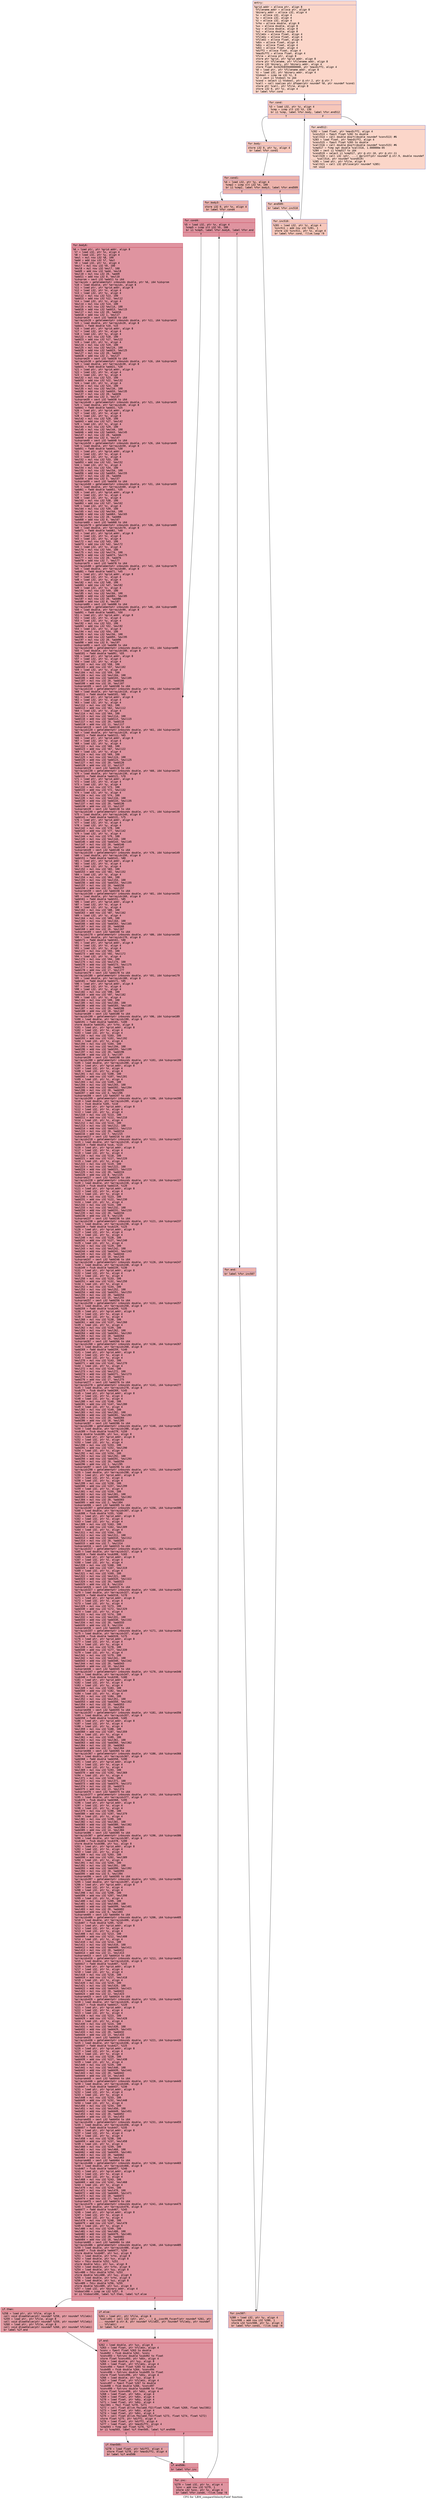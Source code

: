 digraph "CFG for 'LBM_compareVelocityField' function" {
	label="CFG for 'LBM_compareVelocityField' function";

	Node0x5598b3deb580 [shape=record,color="#3d50c3ff", style=filled, fillcolor="#f6a38570" fontname="Courier",label="{entry:\l|  %grid.addr = alloca ptr, align 8\l  %filename.addr = alloca ptr, align 8\l  %binary.addr = alloca i32, align 4\l  %x = alloca i32, align 4\l  %y = alloca i32, align 4\l  %z = alloca i32, align 4\l  %rho = alloca double, align 8\l  %ux = alloca double, align 8\l  %uy = alloca double, align 8\l  %uz = alloca double, align 8\l  %fileUx = alloca float, align 4\l  %fileUy = alloca float, align 4\l  %fileUz = alloca float, align 4\l  %dUx = alloca float, align 4\l  %dUy = alloca float, align 4\l  %dUz = alloca float, align 4\l  %diff2 = alloca float, align 4\l  %maxDiff2 = alloca float, align 4\l  %file = alloca ptr, align 8\l  store ptr %grid, ptr %grid.addr, align 8\l  store ptr %filename, ptr %filename.addr, align 8\l  store i32 %binary, ptr %binary.addr, align 4\l  store float 0xC6293E5940000000, ptr %maxDiff2, align 4\l  %0 = load ptr, ptr %filename.addr, align 8\l  %1 = load i32, ptr %binary.addr, align 4\l  %tobool = icmp ne i32 %1, 0\l  %2 = zext i1 %tobool to i64\l  %cond = select i1 %tobool, ptr @.str.2, ptr @.str.7\l  %call = call noalias ptr @fopen(ptr noundef %0, ptr noundef %cond)\l  store ptr %call, ptr %file, align 8\l  store i32 0, ptr %z, align 4\l  br label %for.cond\l}"];
	Node0x5598b3deb580 -> Node0x5598b3debc90[tooltip="entry -> for.cond\nProbability 100.00%" ];
	Node0x5598b3debc90 [shape=record,color="#3d50c3ff", style=filled, fillcolor="#ec7f6370" fontname="Courier",label="{for.cond:\l|  %3 = load i32, ptr %z, align 4\l  %cmp = icmp slt i32 %3, 130\l  br i1 %cmp, label %for.body, label %for.end512\l|{<s0>T|<s1>F}}"];
	Node0x5598b3debc90:s0 -> Node0x5598b3decef0[tooltip="for.cond -> for.body\nProbability 96.88%" ];
	Node0x5598b3debc90:s1 -> Node0x5598b3decf70[tooltip="for.cond -> for.end512\nProbability 3.12%" ];
	Node0x5598b3decef0 [shape=record,color="#3d50c3ff", style=filled, fillcolor="#ec7f6370" fontname="Courier",label="{for.body:\l|  store i32 0, ptr %y, align 4\l  br label %for.cond1\l}"];
	Node0x5598b3decef0 -> Node0x5598b3ded140[tooltip="for.body -> for.cond1\nProbability 100.00%" ];
	Node0x5598b3ded140 [shape=record,color="#3d50c3ff", style=filled, fillcolor="#d6524470" fontname="Courier",label="{for.cond1:\l|  %4 = load i32, ptr %y, align 4\l  %cmp2 = icmp slt i32 %4, 100\l  br i1 %cmp2, label %for.body3, label %for.end509\l|{<s0>T|<s1>F}}"];
	Node0x5598b3ded140:s0 -> Node0x5598b3ded360[tooltip="for.cond1 -> for.body3\nProbability 96.88%" ];
	Node0x5598b3ded140:s1 -> Node0x5598b3ded3e0[tooltip="for.cond1 -> for.end509\nProbability 3.12%" ];
	Node0x5598b3ded360 [shape=record,color="#3d50c3ff", style=filled, fillcolor="#d6524470" fontname="Courier",label="{for.body3:\l|  store i32 0, ptr %x, align 4\l  br label %for.cond4\l}"];
	Node0x5598b3ded360 -> Node0x5598b3ded5b0[tooltip="for.body3 -> for.cond4\nProbability 100.00%" ];
	Node0x5598b3ded5b0 [shape=record,color="#b70d28ff", style=filled, fillcolor="#b70d2870" fontname="Courier",label="{for.cond4:\l|  %5 = load i32, ptr %x, align 4\l  %cmp5 = icmp slt i32 %5, 100\l  br i1 %cmp5, label %for.body6, label %for.end\l|{<s0>T|<s1>F}}"];
	Node0x5598b3ded5b0:s0 -> Node0x5598b3ded7d0[tooltip="for.cond4 -> for.body6\nProbability 96.88%" ];
	Node0x5598b3ded5b0:s1 -> Node0x5598b3ded850[tooltip="for.cond4 -> for.end\nProbability 3.12%" ];
	Node0x5598b3ded7d0 [shape=record,color="#b70d28ff", style=filled, fillcolor="#b70d2870" fontname="Courier",label="{for.body6:\l|  %6 = load ptr, ptr %grid.addr, align 8\l  %7 = load i32, ptr %x, align 4\l  %8 = load i32, ptr %y, align 4\l  %mul = mul nsw i32 %8, 100\l  %add = add nsw i32 %7, %mul\l  %9 = load i32, ptr %z, align 4\l  %mul7 = mul nsw i32 %9, 100\l  %mul8 = mul nsw i32 %mul7, 100\l  %add9 = add nsw i32 %add, %mul8\l  %mul10 = mul nsw i32 20, %add9\l  %add11 = add nsw i32 0, %mul10\l  %idxprom = sext i32 %add11 to i64\l  %arrayidx = getelementptr inbounds double, ptr %6, i64 %idxprom\l  %10 = load double, ptr %arrayidx, align 8\l  %11 = load ptr, ptr %grid.addr, align 8\l  %12 = load i32, ptr %x, align 4\l  %13 = load i32, ptr %y, align 4\l  %mul12 = mul nsw i32 %13, 100\l  %add13 = add nsw i32 %12, %mul12\l  %14 = load i32, ptr %z, align 4\l  %mul14 = mul nsw i32 %14, 100\l  %mul15 = mul nsw i32 %mul14, 100\l  %add16 = add nsw i32 %add13, %mul15\l  %mul17 = mul nsw i32 20, %add16\l  %add18 = add nsw i32 1, %mul17\l  %idxprom19 = sext i32 %add18 to i64\l  %arrayidx20 = getelementptr inbounds double, ptr %11, i64 %idxprom19\l  %15 = load double, ptr %arrayidx20, align 8\l  %add21 = fadd double %10, %15\l  %16 = load ptr, ptr %grid.addr, align 8\l  %17 = load i32, ptr %x, align 4\l  %18 = load i32, ptr %y, align 4\l  %mul22 = mul nsw i32 %18, 100\l  %add23 = add nsw i32 %17, %mul22\l  %19 = load i32, ptr %z, align 4\l  %mul24 = mul nsw i32 %19, 100\l  %mul25 = mul nsw i32 %mul24, 100\l  %add26 = add nsw i32 %add23, %mul25\l  %mul27 = mul nsw i32 20, %add26\l  %add28 = add nsw i32 2, %mul27\l  %idxprom29 = sext i32 %add28 to i64\l  %arrayidx30 = getelementptr inbounds double, ptr %16, i64 %idxprom29\l  %20 = load double, ptr %arrayidx30, align 8\l  %add31 = fadd double %add21, %20\l  %21 = load ptr, ptr %grid.addr, align 8\l  %22 = load i32, ptr %x, align 4\l  %23 = load i32, ptr %y, align 4\l  %mul32 = mul nsw i32 %23, 100\l  %add33 = add nsw i32 %22, %mul32\l  %24 = load i32, ptr %z, align 4\l  %mul34 = mul nsw i32 %24, 100\l  %mul35 = mul nsw i32 %mul34, 100\l  %add36 = add nsw i32 %add33, %mul35\l  %mul37 = mul nsw i32 20, %add36\l  %add38 = add nsw i32 3, %mul37\l  %idxprom39 = sext i32 %add38 to i64\l  %arrayidx40 = getelementptr inbounds double, ptr %21, i64 %idxprom39\l  %25 = load double, ptr %arrayidx40, align 8\l  %add41 = fadd double %add31, %25\l  %26 = load ptr, ptr %grid.addr, align 8\l  %27 = load i32, ptr %x, align 4\l  %28 = load i32, ptr %y, align 4\l  %mul42 = mul nsw i32 %28, 100\l  %add43 = add nsw i32 %27, %mul42\l  %29 = load i32, ptr %z, align 4\l  %mul44 = mul nsw i32 %29, 100\l  %mul45 = mul nsw i32 %mul44, 100\l  %add46 = add nsw i32 %add43, %mul45\l  %mul47 = mul nsw i32 20, %add46\l  %add48 = add nsw i32 4, %mul47\l  %idxprom49 = sext i32 %add48 to i64\l  %arrayidx50 = getelementptr inbounds double, ptr %26, i64 %idxprom49\l  %30 = load double, ptr %arrayidx50, align 8\l  %add51 = fadd double %add41, %30\l  %31 = load ptr, ptr %grid.addr, align 8\l  %32 = load i32, ptr %x, align 4\l  %33 = load i32, ptr %y, align 4\l  %mul52 = mul nsw i32 %33, 100\l  %add53 = add nsw i32 %32, %mul52\l  %34 = load i32, ptr %z, align 4\l  %mul54 = mul nsw i32 %34, 100\l  %mul55 = mul nsw i32 %mul54, 100\l  %add56 = add nsw i32 %add53, %mul55\l  %mul57 = mul nsw i32 20, %add56\l  %add58 = add nsw i32 5, %mul57\l  %idxprom59 = sext i32 %add58 to i64\l  %arrayidx60 = getelementptr inbounds double, ptr %31, i64 %idxprom59\l  %35 = load double, ptr %arrayidx60, align 8\l  %add61 = fadd double %add51, %35\l  %36 = load ptr, ptr %grid.addr, align 8\l  %37 = load i32, ptr %x, align 4\l  %38 = load i32, ptr %y, align 4\l  %mul62 = mul nsw i32 %38, 100\l  %add63 = add nsw i32 %37, %mul62\l  %39 = load i32, ptr %z, align 4\l  %mul64 = mul nsw i32 %39, 100\l  %mul65 = mul nsw i32 %mul64, 100\l  %add66 = add nsw i32 %add63, %mul65\l  %mul67 = mul nsw i32 20, %add66\l  %add68 = add nsw i32 6, %mul67\l  %idxprom69 = sext i32 %add68 to i64\l  %arrayidx70 = getelementptr inbounds double, ptr %36, i64 %idxprom69\l  %40 = load double, ptr %arrayidx70, align 8\l  %add71 = fadd double %add61, %40\l  %41 = load ptr, ptr %grid.addr, align 8\l  %42 = load i32, ptr %x, align 4\l  %43 = load i32, ptr %y, align 4\l  %mul72 = mul nsw i32 %43, 100\l  %add73 = add nsw i32 %42, %mul72\l  %44 = load i32, ptr %z, align 4\l  %mul74 = mul nsw i32 %44, 100\l  %mul75 = mul nsw i32 %mul74, 100\l  %add76 = add nsw i32 %add73, %mul75\l  %mul77 = mul nsw i32 20, %add76\l  %add78 = add nsw i32 7, %mul77\l  %idxprom79 = sext i32 %add78 to i64\l  %arrayidx80 = getelementptr inbounds double, ptr %41, i64 %idxprom79\l  %45 = load double, ptr %arrayidx80, align 8\l  %add81 = fadd double %add71, %45\l  %46 = load ptr, ptr %grid.addr, align 8\l  %47 = load i32, ptr %x, align 4\l  %48 = load i32, ptr %y, align 4\l  %mul82 = mul nsw i32 %48, 100\l  %add83 = add nsw i32 %47, %mul82\l  %49 = load i32, ptr %z, align 4\l  %mul84 = mul nsw i32 %49, 100\l  %mul85 = mul nsw i32 %mul84, 100\l  %add86 = add nsw i32 %add83, %mul85\l  %mul87 = mul nsw i32 20, %add86\l  %add88 = add nsw i32 8, %mul87\l  %idxprom89 = sext i32 %add88 to i64\l  %arrayidx90 = getelementptr inbounds double, ptr %46, i64 %idxprom89\l  %50 = load double, ptr %arrayidx90, align 8\l  %add91 = fadd double %add81, %50\l  %51 = load ptr, ptr %grid.addr, align 8\l  %52 = load i32, ptr %x, align 4\l  %53 = load i32, ptr %y, align 4\l  %mul92 = mul nsw i32 %53, 100\l  %add93 = add nsw i32 %52, %mul92\l  %54 = load i32, ptr %z, align 4\l  %mul94 = mul nsw i32 %54, 100\l  %mul95 = mul nsw i32 %mul94, 100\l  %add96 = add nsw i32 %add93, %mul95\l  %mul97 = mul nsw i32 20, %add96\l  %add98 = add nsw i32 9, %mul97\l  %idxprom99 = sext i32 %add98 to i64\l  %arrayidx100 = getelementptr inbounds double, ptr %51, i64 %idxprom99\l  %55 = load double, ptr %arrayidx100, align 8\l  %add101 = fadd double %add91, %55\l  %56 = load ptr, ptr %grid.addr, align 8\l  %57 = load i32, ptr %x, align 4\l  %58 = load i32, ptr %y, align 4\l  %mul102 = mul nsw i32 %58, 100\l  %add103 = add nsw i32 %57, %mul102\l  %59 = load i32, ptr %z, align 4\l  %mul104 = mul nsw i32 %59, 100\l  %mul105 = mul nsw i32 %mul104, 100\l  %add106 = add nsw i32 %add103, %mul105\l  %mul107 = mul nsw i32 20, %add106\l  %add108 = add nsw i32 10, %mul107\l  %idxprom109 = sext i32 %add108 to i64\l  %arrayidx110 = getelementptr inbounds double, ptr %56, i64 %idxprom109\l  %60 = load double, ptr %arrayidx110, align 8\l  %add111 = fadd double %add101, %60\l  %61 = load ptr, ptr %grid.addr, align 8\l  %62 = load i32, ptr %x, align 4\l  %63 = load i32, ptr %y, align 4\l  %mul112 = mul nsw i32 %63, 100\l  %add113 = add nsw i32 %62, %mul112\l  %64 = load i32, ptr %z, align 4\l  %mul114 = mul nsw i32 %64, 100\l  %mul115 = mul nsw i32 %mul114, 100\l  %add116 = add nsw i32 %add113, %mul115\l  %mul117 = mul nsw i32 20, %add116\l  %add118 = add nsw i32 11, %mul117\l  %idxprom119 = sext i32 %add118 to i64\l  %arrayidx120 = getelementptr inbounds double, ptr %61, i64 %idxprom119\l  %65 = load double, ptr %arrayidx120, align 8\l  %add121 = fadd double %add111, %65\l  %66 = load ptr, ptr %grid.addr, align 8\l  %67 = load i32, ptr %x, align 4\l  %68 = load i32, ptr %y, align 4\l  %mul122 = mul nsw i32 %68, 100\l  %add123 = add nsw i32 %67, %mul122\l  %69 = load i32, ptr %z, align 4\l  %mul124 = mul nsw i32 %69, 100\l  %mul125 = mul nsw i32 %mul124, 100\l  %add126 = add nsw i32 %add123, %mul125\l  %mul127 = mul nsw i32 20, %add126\l  %add128 = add nsw i32 12, %mul127\l  %idxprom129 = sext i32 %add128 to i64\l  %arrayidx130 = getelementptr inbounds double, ptr %66, i64 %idxprom129\l  %70 = load double, ptr %arrayidx130, align 8\l  %add131 = fadd double %add121, %70\l  %71 = load ptr, ptr %grid.addr, align 8\l  %72 = load i32, ptr %x, align 4\l  %73 = load i32, ptr %y, align 4\l  %mul132 = mul nsw i32 %73, 100\l  %add133 = add nsw i32 %72, %mul132\l  %74 = load i32, ptr %z, align 4\l  %mul134 = mul nsw i32 %74, 100\l  %mul135 = mul nsw i32 %mul134, 100\l  %add136 = add nsw i32 %add133, %mul135\l  %mul137 = mul nsw i32 20, %add136\l  %add138 = add nsw i32 13, %mul137\l  %idxprom139 = sext i32 %add138 to i64\l  %arrayidx140 = getelementptr inbounds double, ptr %71, i64 %idxprom139\l  %75 = load double, ptr %arrayidx140, align 8\l  %add141 = fadd double %add131, %75\l  %76 = load ptr, ptr %grid.addr, align 8\l  %77 = load i32, ptr %x, align 4\l  %78 = load i32, ptr %y, align 4\l  %mul142 = mul nsw i32 %78, 100\l  %add143 = add nsw i32 %77, %mul142\l  %79 = load i32, ptr %z, align 4\l  %mul144 = mul nsw i32 %79, 100\l  %mul145 = mul nsw i32 %mul144, 100\l  %add146 = add nsw i32 %add143, %mul145\l  %mul147 = mul nsw i32 20, %add146\l  %add148 = add nsw i32 14, %mul147\l  %idxprom149 = sext i32 %add148 to i64\l  %arrayidx150 = getelementptr inbounds double, ptr %76, i64 %idxprom149\l  %80 = load double, ptr %arrayidx150, align 8\l  %add151 = fadd double %add141, %80\l  %81 = load ptr, ptr %grid.addr, align 8\l  %82 = load i32, ptr %x, align 4\l  %83 = load i32, ptr %y, align 4\l  %mul152 = mul nsw i32 %83, 100\l  %add153 = add nsw i32 %82, %mul152\l  %84 = load i32, ptr %z, align 4\l  %mul154 = mul nsw i32 %84, 100\l  %mul155 = mul nsw i32 %mul154, 100\l  %add156 = add nsw i32 %add153, %mul155\l  %mul157 = mul nsw i32 20, %add156\l  %add158 = add nsw i32 15, %mul157\l  %idxprom159 = sext i32 %add158 to i64\l  %arrayidx160 = getelementptr inbounds double, ptr %81, i64 %idxprom159\l  %85 = load double, ptr %arrayidx160, align 8\l  %add161 = fadd double %add151, %85\l  %86 = load ptr, ptr %grid.addr, align 8\l  %87 = load i32, ptr %x, align 4\l  %88 = load i32, ptr %y, align 4\l  %mul162 = mul nsw i32 %88, 100\l  %add163 = add nsw i32 %87, %mul162\l  %89 = load i32, ptr %z, align 4\l  %mul164 = mul nsw i32 %89, 100\l  %mul165 = mul nsw i32 %mul164, 100\l  %add166 = add nsw i32 %add163, %mul165\l  %mul167 = mul nsw i32 20, %add166\l  %add168 = add nsw i32 16, %mul167\l  %idxprom169 = sext i32 %add168 to i64\l  %arrayidx170 = getelementptr inbounds double, ptr %86, i64 %idxprom169\l  %90 = load double, ptr %arrayidx170, align 8\l  %add171 = fadd double %add161, %90\l  %91 = load ptr, ptr %grid.addr, align 8\l  %92 = load i32, ptr %x, align 4\l  %93 = load i32, ptr %y, align 4\l  %mul172 = mul nsw i32 %93, 100\l  %add173 = add nsw i32 %92, %mul172\l  %94 = load i32, ptr %z, align 4\l  %mul174 = mul nsw i32 %94, 100\l  %mul175 = mul nsw i32 %mul174, 100\l  %add176 = add nsw i32 %add173, %mul175\l  %mul177 = mul nsw i32 20, %add176\l  %add178 = add nsw i32 17, %mul177\l  %idxprom179 = sext i32 %add178 to i64\l  %arrayidx180 = getelementptr inbounds double, ptr %91, i64 %idxprom179\l  %95 = load double, ptr %arrayidx180, align 8\l  %add181 = fadd double %add171, %95\l  %96 = load ptr, ptr %grid.addr, align 8\l  %97 = load i32, ptr %x, align 4\l  %98 = load i32, ptr %y, align 4\l  %mul182 = mul nsw i32 %98, 100\l  %add183 = add nsw i32 %97, %mul182\l  %99 = load i32, ptr %z, align 4\l  %mul184 = mul nsw i32 %99, 100\l  %mul185 = mul nsw i32 %mul184, 100\l  %add186 = add nsw i32 %add183, %mul185\l  %mul187 = mul nsw i32 20, %add186\l  %add188 = add nsw i32 18, %mul187\l  %idxprom189 = sext i32 %add188 to i64\l  %arrayidx190 = getelementptr inbounds double, ptr %96, i64 %idxprom189\l  %100 = load double, ptr %arrayidx190, align 8\l  %add191 = fadd double %add181, %100\l  store double %add191, ptr %rho, align 8\l  %101 = load ptr, ptr %grid.addr, align 8\l  %102 = load i32, ptr %x, align 4\l  %103 = load i32, ptr %y, align 4\l  %mul192 = mul nsw i32 %103, 100\l  %add193 = add nsw i32 %102, %mul192\l  %104 = load i32, ptr %z, align 4\l  %mul194 = mul nsw i32 %104, 100\l  %mul195 = mul nsw i32 %mul194, 100\l  %add196 = add nsw i32 %add193, %mul195\l  %mul197 = mul nsw i32 20, %add196\l  %add198 = add nsw i32 3, %mul197\l  %idxprom199 = sext i32 %add198 to i64\l  %arrayidx200 = getelementptr inbounds double, ptr %101, i64 %idxprom199\l  %105 = load double, ptr %arrayidx200, align 8\l  %106 = load ptr, ptr %grid.addr, align 8\l  %107 = load i32, ptr %x, align 4\l  %108 = load i32, ptr %y, align 4\l  %mul201 = mul nsw i32 %108, 100\l  %add202 = add nsw i32 %107, %mul201\l  %109 = load i32, ptr %z, align 4\l  %mul203 = mul nsw i32 %109, 100\l  %mul204 = mul nsw i32 %mul203, 100\l  %add205 = add nsw i32 %add202, %mul204\l  %mul206 = mul nsw i32 20, %add205\l  %add207 = add nsw i32 4, %mul206\l  %idxprom208 = sext i32 %add207 to i64\l  %arrayidx209 = getelementptr inbounds double, ptr %106, i64 %idxprom208\l  %110 = load double, ptr %arrayidx209, align 8\l  %sub = fsub double %105, %110\l  %111 = load ptr, ptr %grid.addr, align 8\l  %112 = load i32, ptr %x, align 4\l  %113 = load i32, ptr %y, align 4\l  %mul210 = mul nsw i32 %113, 100\l  %add211 = add nsw i32 %112, %mul210\l  %114 = load i32, ptr %z, align 4\l  %mul212 = mul nsw i32 %114, 100\l  %mul213 = mul nsw i32 %mul212, 100\l  %add214 = add nsw i32 %add211, %mul213\l  %mul215 = mul nsw i32 20, %add214\l  %add216 = add nsw i32 7, %mul215\l  %idxprom217 = sext i32 %add216 to i64\l  %arrayidx218 = getelementptr inbounds double, ptr %111, i64 %idxprom217\l  %115 = load double, ptr %arrayidx218, align 8\l  %add219 = fadd double %sub, %115\l  %116 = load ptr, ptr %grid.addr, align 8\l  %117 = load i32, ptr %x, align 4\l  %118 = load i32, ptr %y, align 4\l  %mul220 = mul nsw i32 %118, 100\l  %add221 = add nsw i32 %117, %mul220\l  %119 = load i32, ptr %z, align 4\l  %mul222 = mul nsw i32 %119, 100\l  %mul223 = mul nsw i32 %mul222, 100\l  %add224 = add nsw i32 %add221, %mul223\l  %mul225 = mul nsw i32 20, %add224\l  %add226 = add nsw i32 8, %mul225\l  %idxprom227 = sext i32 %add226 to i64\l  %arrayidx228 = getelementptr inbounds double, ptr %116, i64 %idxprom227\l  %120 = load double, ptr %arrayidx228, align 8\l  %sub229 = fsub double %add219, %120\l  %121 = load ptr, ptr %grid.addr, align 8\l  %122 = load i32, ptr %x, align 4\l  %123 = load i32, ptr %y, align 4\l  %mul230 = mul nsw i32 %123, 100\l  %add231 = add nsw i32 %122, %mul230\l  %124 = load i32, ptr %z, align 4\l  %mul232 = mul nsw i32 %124, 100\l  %mul233 = mul nsw i32 %mul232, 100\l  %add234 = add nsw i32 %add231, %mul233\l  %mul235 = mul nsw i32 20, %add234\l  %add236 = add nsw i32 9, %mul235\l  %idxprom237 = sext i32 %add236 to i64\l  %arrayidx238 = getelementptr inbounds double, ptr %121, i64 %idxprom237\l  %125 = load double, ptr %arrayidx238, align 8\l  %add239 = fadd double %sub229, %125\l  %126 = load ptr, ptr %grid.addr, align 8\l  %127 = load i32, ptr %x, align 4\l  %128 = load i32, ptr %y, align 4\l  %mul240 = mul nsw i32 %128, 100\l  %add241 = add nsw i32 %127, %mul240\l  %129 = load i32, ptr %z, align 4\l  %mul242 = mul nsw i32 %129, 100\l  %mul243 = mul nsw i32 %mul242, 100\l  %add244 = add nsw i32 %add241, %mul243\l  %mul245 = mul nsw i32 20, %add244\l  %add246 = add nsw i32 10, %mul245\l  %idxprom247 = sext i32 %add246 to i64\l  %arrayidx248 = getelementptr inbounds double, ptr %126, i64 %idxprom247\l  %130 = load double, ptr %arrayidx248, align 8\l  %sub249 = fsub double %add239, %130\l  %131 = load ptr, ptr %grid.addr, align 8\l  %132 = load i32, ptr %x, align 4\l  %133 = load i32, ptr %y, align 4\l  %mul250 = mul nsw i32 %133, 100\l  %add251 = add nsw i32 %132, %mul250\l  %134 = load i32, ptr %z, align 4\l  %mul252 = mul nsw i32 %134, 100\l  %mul253 = mul nsw i32 %mul252, 100\l  %add254 = add nsw i32 %add251, %mul253\l  %mul255 = mul nsw i32 20, %add254\l  %add256 = add nsw i32 15, %mul255\l  %idxprom257 = sext i32 %add256 to i64\l  %arrayidx258 = getelementptr inbounds double, ptr %131, i64 %idxprom257\l  %135 = load double, ptr %arrayidx258, align 8\l  %add259 = fadd double %sub249, %135\l  %136 = load ptr, ptr %grid.addr, align 8\l  %137 = load i32, ptr %x, align 4\l  %138 = load i32, ptr %y, align 4\l  %mul260 = mul nsw i32 %138, 100\l  %add261 = add nsw i32 %137, %mul260\l  %139 = load i32, ptr %z, align 4\l  %mul262 = mul nsw i32 %139, 100\l  %mul263 = mul nsw i32 %mul262, 100\l  %add264 = add nsw i32 %add261, %mul263\l  %mul265 = mul nsw i32 20, %add264\l  %add266 = add nsw i32 16, %mul265\l  %idxprom267 = sext i32 %add266 to i64\l  %arrayidx268 = getelementptr inbounds double, ptr %136, i64 %idxprom267\l  %140 = load double, ptr %arrayidx268, align 8\l  %add269 = fadd double %add259, %140\l  %141 = load ptr, ptr %grid.addr, align 8\l  %142 = load i32, ptr %x, align 4\l  %143 = load i32, ptr %y, align 4\l  %mul270 = mul nsw i32 %143, 100\l  %add271 = add nsw i32 %142, %mul270\l  %144 = load i32, ptr %z, align 4\l  %mul272 = mul nsw i32 %144, 100\l  %mul273 = mul nsw i32 %mul272, 100\l  %add274 = add nsw i32 %add271, %mul273\l  %mul275 = mul nsw i32 20, %add274\l  %add276 = add nsw i32 17, %mul275\l  %idxprom277 = sext i32 %add276 to i64\l  %arrayidx278 = getelementptr inbounds double, ptr %141, i64 %idxprom277\l  %145 = load double, ptr %arrayidx278, align 8\l  %sub279 = fsub double %add269, %145\l  %146 = load ptr, ptr %grid.addr, align 8\l  %147 = load i32, ptr %x, align 4\l  %148 = load i32, ptr %y, align 4\l  %mul280 = mul nsw i32 %148, 100\l  %add281 = add nsw i32 %147, %mul280\l  %149 = load i32, ptr %z, align 4\l  %mul282 = mul nsw i32 %149, 100\l  %mul283 = mul nsw i32 %mul282, 100\l  %add284 = add nsw i32 %add281, %mul283\l  %mul285 = mul nsw i32 20, %add284\l  %add286 = add nsw i32 18, %mul285\l  %idxprom287 = sext i32 %add286 to i64\l  %arrayidx288 = getelementptr inbounds double, ptr %146, i64 %idxprom287\l  %150 = load double, ptr %arrayidx288, align 8\l  %sub289 = fsub double %sub279, %150\l  store double %sub289, ptr %ux, align 8\l  %151 = load ptr, ptr %grid.addr, align 8\l  %152 = load i32, ptr %x, align 4\l  %153 = load i32, ptr %y, align 4\l  %mul290 = mul nsw i32 %153, 100\l  %add291 = add nsw i32 %152, %mul290\l  %154 = load i32, ptr %z, align 4\l  %mul292 = mul nsw i32 %154, 100\l  %mul293 = mul nsw i32 %mul292, 100\l  %add294 = add nsw i32 %add291, %mul293\l  %mul295 = mul nsw i32 20, %add294\l  %add296 = add nsw i32 1, %mul295\l  %idxprom297 = sext i32 %add296 to i64\l  %arrayidx298 = getelementptr inbounds double, ptr %151, i64 %idxprom297\l  %155 = load double, ptr %arrayidx298, align 8\l  %156 = load ptr, ptr %grid.addr, align 8\l  %157 = load i32, ptr %x, align 4\l  %158 = load i32, ptr %y, align 4\l  %mul299 = mul nsw i32 %158, 100\l  %add300 = add nsw i32 %157, %mul299\l  %159 = load i32, ptr %z, align 4\l  %mul301 = mul nsw i32 %159, 100\l  %mul302 = mul nsw i32 %mul301, 100\l  %add303 = add nsw i32 %add300, %mul302\l  %mul304 = mul nsw i32 20, %add303\l  %add305 = add nsw i32 2, %mul304\l  %idxprom306 = sext i32 %add305 to i64\l  %arrayidx307 = getelementptr inbounds double, ptr %156, i64 %idxprom306\l  %160 = load double, ptr %arrayidx307, align 8\l  %sub308 = fsub double %155, %160\l  %161 = load ptr, ptr %grid.addr, align 8\l  %162 = load i32, ptr %x, align 4\l  %163 = load i32, ptr %y, align 4\l  %mul309 = mul nsw i32 %163, 100\l  %add310 = add nsw i32 %162, %mul309\l  %164 = load i32, ptr %z, align 4\l  %mul311 = mul nsw i32 %164, 100\l  %mul312 = mul nsw i32 %mul311, 100\l  %add313 = add nsw i32 %add310, %mul312\l  %mul314 = mul nsw i32 20, %add313\l  %add315 = add nsw i32 7, %mul314\l  %idxprom316 = sext i32 %add315 to i64\l  %arrayidx317 = getelementptr inbounds double, ptr %161, i64 %idxprom316\l  %165 = load double, ptr %arrayidx317, align 8\l  %add318 = fadd double %sub308, %165\l  %166 = load ptr, ptr %grid.addr, align 8\l  %167 = load i32, ptr %x, align 4\l  %168 = load i32, ptr %y, align 4\l  %mul319 = mul nsw i32 %168, 100\l  %add320 = add nsw i32 %167, %mul319\l  %169 = load i32, ptr %z, align 4\l  %mul321 = mul nsw i32 %169, 100\l  %mul322 = mul nsw i32 %mul321, 100\l  %add323 = add nsw i32 %add320, %mul322\l  %mul324 = mul nsw i32 20, %add323\l  %add325 = add nsw i32 8, %mul324\l  %idxprom326 = sext i32 %add325 to i64\l  %arrayidx327 = getelementptr inbounds double, ptr %166, i64 %idxprom326\l  %170 = load double, ptr %arrayidx327, align 8\l  %add328 = fadd double %add318, %170\l  %171 = load ptr, ptr %grid.addr, align 8\l  %172 = load i32, ptr %x, align 4\l  %173 = load i32, ptr %y, align 4\l  %mul329 = mul nsw i32 %173, 100\l  %add330 = add nsw i32 %172, %mul329\l  %174 = load i32, ptr %z, align 4\l  %mul331 = mul nsw i32 %174, 100\l  %mul332 = mul nsw i32 %mul331, 100\l  %add333 = add nsw i32 %add330, %mul332\l  %mul334 = mul nsw i32 20, %add333\l  %add335 = add nsw i32 9, %mul334\l  %idxprom336 = sext i32 %add335 to i64\l  %arrayidx337 = getelementptr inbounds double, ptr %171, i64 %idxprom336\l  %175 = load double, ptr %arrayidx337, align 8\l  %sub338 = fsub double %add328, %175\l  %176 = load ptr, ptr %grid.addr, align 8\l  %177 = load i32, ptr %x, align 4\l  %178 = load i32, ptr %y, align 4\l  %mul339 = mul nsw i32 %178, 100\l  %add340 = add nsw i32 %177, %mul339\l  %179 = load i32, ptr %z, align 4\l  %mul341 = mul nsw i32 %179, 100\l  %mul342 = mul nsw i32 %mul341, 100\l  %add343 = add nsw i32 %add340, %mul342\l  %mul344 = mul nsw i32 20, %add343\l  %add345 = add nsw i32 10, %mul344\l  %idxprom346 = sext i32 %add345 to i64\l  %arrayidx347 = getelementptr inbounds double, ptr %176, i64 %idxprom346\l  %180 = load double, ptr %arrayidx347, align 8\l  %sub348 = fsub double %sub338, %180\l  %181 = load ptr, ptr %grid.addr, align 8\l  %182 = load i32, ptr %x, align 4\l  %183 = load i32, ptr %y, align 4\l  %mul349 = mul nsw i32 %183, 100\l  %add350 = add nsw i32 %182, %mul349\l  %184 = load i32, ptr %z, align 4\l  %mul351 = mul nsw i32 %184, 100\l  %mul352 = mul nsw i32 %mul351, 100\l  %add353 = add nsw i32 %add350, %mul352\l  %mul354 = mul nsw i32 20, %add353\l  %add355 = add nsw i32 11, %mul354\l  %idxprom356 = sext i32 %add355 to i64\l  %arrayidx357 = getelementptr inbounds double, ptr %181, i64 %idxprom356\l  %185 = load double, ptr %arrayidx357, align 8\l  %add358 = fadd double %sub348, %185\l  %186 = load ptr, ptr %grid.addr, align 8\l  %187 = load i32, ptr %x, align 4\l  %188 = load i32, ptr %y, align 4\l  %mul359 = mul nsw i32 %188, 100\l  %add360 = add nsw i32 %187, %mul359\l  %189 = load i32, ptr %z, align 4\l  %mul361 = mul nsw i32 %189, 100\l  %mul362 = mul nsw i32 %mul361, 100\l  %add363 = add nsw i32 %add360, %mul362\l  %mul364 = mul nsw i32 20, %add363\l  %add365 = add nsw i32 12, %mul364\l  %idxprom366 = sext i32 %add365 to i64\l  %arrayidx367 = getelementptr inbounds double, ptr %186, i64 %idxprom366\l  %190 = load double, ptr %arrayidx367, align 8\l  %add368 = fadd double %add358, %190\l  %191 = load ptr, ptr %grid.addr, align 8\l  %192 = load i32, ptr %x, align 4\l  %193 = load i32, ptr %y, align 4\l  %mul369 = mul nsw i32 %193, 100\l  %add370 = add nsw i32 %192, %mul369\l  %194 = load i32, ptr %z, align 4\l  %mul371 = mul nsw i32 %194, 100\l  %mul372 = mul nsw i32 %mul371, 100\l  %add373 = add nsw i32 %add370, %mul372\l  %mul374 = mul nsw i32 20, %add373\l  %add375 = add nsw i32 13, %mul374\l  %idxprom376 = sext i32 %add375 to i64\l  %arrayidx377 = getelementptr inbounds double, ptr %191, i64 %idxprom376\l  %195 = load double, ptr %arrayidx377, align 8\l  %sub378 = fsub double %add368, %195\l  %196 = load ptr, ptr %grid.addr, align 8\l  %197 = load i32, ptr %x, align 4\l  %198 = load i32, ptr %y, align 4\l  %mul379 = mul nsw i32 %198, 100\l  %add380 = add nsw i32 %197, %mul379\l  %199 = load i32, ptr %z, align 4\l  %mul381 = mul nsw i32 %199, 100\l  %mul382 = mul nsw i32 %mul381, 100\l  %add383 = add nsw i32 %add380, %mul382\l  %mul384 = mul nsw i32 20, %add383\l  %add385 = add nsw i32 14, %mul384\l  %idxprom386 = sext i32 %add385 to i64\l  %arrayidx387 = getelementptr inbounds double, ptr %196, i64 %idxprom386\l  %200 = load double, ptr %arrayidx387, align 8\l  %sub388 = fsub double %sub378, %200\l  store double %sub388, ptr %uy, align 8\l  %201 = load ptr, ptr %grid.addr, align 8\l  %202 = load i32, ptr %x, align 4\l  %203 = load i32, ptr %y, align 4\l  %mul389 = mul nsw i32 %203, 100\l  %add390 = add nsw i32 %202, %mul389\l  %204 = load i32, ptr %z, align 4\l  %mul391 = mul nsw i32 %204, 100\l  %mul392 = mul nsw i32 %mul391, 100\l  %add393 = add nsw i32 %add390, %mul392\l  %mul394 = mul nsw i32 20, %add393\l  %add395 = add nsw i32 5, %mul394\l  %idxprom396 = sext i32 %add395 to i64\l  %arrayidx397 = getelementptr inbounds double, ptr %201, i64 %idxprom396\l  %205 = load double, ptr %arrayidx397, align 8\l  %206 = load ptr, ptr %grid.addr, align 8\l  %207 = load i32, ptr %x, align 4\l  %208 = load i32, ptr %y, align 4\l  %mul398 = mul nsw i32 %208, 100\l  %add399 = add nsw i32 %207, %mul398\l  %209 = load i32, ptr %z, align 4\l  %mul400 = mul nsw i32 %209, 100\l  %mul401 = mul nsw i32 %mul400, 100\l  %add402 = add nsw i32 %add399, %mul401\l  %mul403 = mul nsw i32 20, %add402\l  %add404 = add nsw i32 6, %mul403\l  %idxprom405 = sext i32 %add404 to i64\l  %arrayidx406 = getelementptr inbounds double, ptr %206, i64 %idxprom405\l  %210 = load double, ptr %arrayidx406, align 8\l  %sub407 = fsub double %205, %210\l  %211 = load ptr, ptr %grid.addr, align 8\l  %212 = load i32, ptr %x, align 4\l  %213 = load i32, ptr %y, align 4\l  %mul408 = mul nsw i32 %213, 100\l  %add409 = add nsw i32 %212, %mul408\l  %214 = load i32, ptr %z, align 4\l  %mul410 = mul nsw i32 %214, 100\l  %mul411 = mul nsw i32 %mul410, 100\l  %add412 = add nsw i32 %add409, %mul411\l  %mul413 = mul nsw i32 20, %add412\l  %add414 = add nsw i32 11, %mul413\l  %idxprom415 = sext i32 %add414 to i64\l  %arrayidx416 = getelementptr inbounds double, ptr %211, i64 %idxprom415\l  %215 = load double, ptr %arrayidx416, align 8\l  %add417 = fadd double %sub407, %215\l  %216 = load ptr, ptr %grid.addr, align 8\l  %217 = load i32, ptr %x, align 4\l  %218 = load i32, ptr %y, align 4\l  %mul418 = mul nsw i32 %218, 100\l  %add419 = add nsw i32 %217, %mul418\l  %219 = load i32, ptr %z, align 4\l  %mul420 = mul nsw i32 %219, 100\l  %mul421 = mul nsw i32 %mul420, 100\l  %add422 = add nsw i32 %add419, %mul421\l  %mul423 = mul nsw i32 20, %add422\l  %add424 = add nsw i32 12, %mul423\l  %idxprom425 = sext i32 %add424 to i64\l  %arrayidx426 = getelementptr inbounds double, ptr %216, i64 %idxprom425\l  %220 = load double, ptr %arrayidx426, align 8\l  %sub427 = fsub double %add417, %220\l  %221 = load ptr, ptr %grid.addr, align 8\l  %222 = load i32, ptr %x, align 4\l  %223 = load i32, ptr %y, align 4\l  %mul428 = mul nsw i32 %223, 100\l  %add429 = add nsw i32 %222, %mul428\l  %224 = load i32, ptr %z, align 4\l  %mul430 = mul nsw i32 %224, 100\l  %mul431 = mul nsw i32 %mul430, 100\l  %add432 = add nsw i32 %add429, %mul431\l  %mul433 = mul nsw i32 20, %add432\l  %add434 = add nsw i32 13, %mul433\l  %idxprom435 = sext i32 %add434 to i64\l  %arrayidx436 = getelementptr inbounds double, ptr %221, i64 %idxprom435\l  %225 = load double, ptr %arrayidx436, align 8\l  %add437 = fadd double %sub427, %225\l  %226 = load ptr, ptr %grid.addr, align 8\l  %227 = load i32, ptr %x, align 4\l  %228 = load i32, ptr %y, align 4\l  %mul438 = mul nsw i32 %228, 100\l  %add439 = add nsw i32 %227, %mul438\l  %229 = load i32, ptr %z, align 4\l  %mul440 = mul nsw i32 %229, 100\l  %mul441 = mul nsw i32 %mul440, 100\l  %add442 = add nsw i32 %add439, %mul441\l  %mul443 = mul nsw i32 20, %add442\l  %add444 = add nsw i32 14, %mul443\l  %idxprom445 = sext i32 %add444 to i64\l  %arrayidx446 = getelementptr inbounds double, ptr %226, i64 %idxprom445\l  %230 = load double, ptr %arrayidx446, align 8\l  %sub447 = fsub double %add437, %230\l  %231 = load ptr, ptr %grid.addr, align 8\l  %232 = load i32, ptr %x, align 4\l  %233 = load i32, ptr %y, align 4\l  %mul448 = mul nsw i32 %233, 100\l  %add449 = add nsw i32 %232, %mul448\l  %234 = load i32, ptr %z, align 4\l  %mul450 = mul nsw i32 %234, 100\l  %mul451 = mul nsw i32 %mul450, 100\l  %add452 = add nsw i32 %add449, %mul451\l  %mul453 = mul nsw i32 20, %add452\l  %add454 = add nsw i32 15, %mul453\l  %idxprom455 = sext i32 %add454 to i64\l  %arrayidx456 = getelementptr inbounds double, ptr %231, i64 %idxprom455\l  %235 = load double, ptr %arrayidx456, align 8\l  %add457 = fadd double %sub447, %235\l  %236 = load ptr, ptr %grid.addr, align 8\l  %237 = load i32, ptr %x, align 4\l  %238 = load i32, ptr %y, align 4\l  %mul458 = mul nsw i32 %238, 100\l  %add459 = add nsw i32 %237, %mul458\l  %239 = load i32, ptr %z, align 4\l  %mul460 = mul nsw i32 %239, 100\l  %mul461 = mul nsw i32 %mul460, 100\l  %add462 = add nsw i32 %add459, %mul461\l  %mul463 = mul nsw i32 20, %add462\l  %add464 = add nsw i32 16, %mul463\l  %idxprom465 = sext i32 %add464 to i64\l  %arrayidx466 = getelementptr inbounds double, ptr %236, i64 %idxprom465\l  %240 = load double, ptr %arrayidx466, align 8\l  %sub467 = fsub double %add457, %240\l  %241 = load ptr, ptr %grid.addr, align 8\l  %242 = load i32, ptr %x, align 4\l  %243 = load i32, ptr %y, align 4\l  %mul468 = mul nsw i32 %243, 100\l  %add469 = add nsw i32 %242, %mul468\l  %244 = load i32, ptr %z, align 4\l  %mul470 = mul nsw i32 %244, 100\l  %mul471 = mul nsw i32 %mul470, 100\l  %add472 = add nsw i32 %add469, %mul471\l  %mul473 = mul nsw i32 20, %add472\l  %add474 = add nsw i32 17, %mul473\l  %idxprom475 = sext i32 %add474 to i64\l  %arrayidx476 = getelementptr inbounds double, ptr %241, i64 %idxprom475\l  %245 = load double, ptr %arrayidx476, align 8\l  %add477 = fadd double %sub467, %245\l  %246 = load ptr, ptr %grid.addr, align 8\l  %247 = load i32, ptr %x, align 4\l  %248 = load i32, ptr %y, align 4\l  %mul478 = mul nsw i32 %248, 100\l  %add479 = add nsw i32 %247, %mul478\l  %249 = load i32, ptr %z, align 4\l  %mul480 = mul nsw i32 %249, 100\l  %mul481 = mul nsw i32 %mul480, 100\l  %add482 = add nsw i32 %add479, %mul481\l  %mul483 = mul nsw i32 20, %add482\l  %add484 = add nsw i32 18, %mul483\l  %idxprom485 = sext i32 %add484 to i64\l  %arrayidx486 = getelementptr inbounds double, ptr %246, i64 %idxprom485\l  %250 = load double, ptr %arrayidx486, align 8\l  %sub487 = fsub double %add477, %250\l  store double %sub487, ptr %uz, align 8\l  %251 = load double, ptr %rho, align 8\l  %252 = load double, ptr %ux, align 8\l  %div = fdiv double %252, %251\l  store double %div, ptr %ux, align 8\l  %253 = load double, ptr %rho, align 8\l  %254 = load double, ptr %uy, align 8\l  %div488 = fdiv double %254, %253\l  store double %div488, ptr %uy, align 8\l  %255 = load double, ptr %rho, align 8\l  %256 = load double, ptr %uz, align 8\l  %div489 = fdiv double %256, %255\l  store double %div489, ptr %uz, align 8\l  %257 = load i32, ptr %binary.addr, align 4\l  %tobool490 = icmp ne i32 %257, 0\l  br i1 %tobool490, label %if.then, label %if.else\l|{<s0>T|<s1>F}}"];
	Node0x5598b3ded7d0:s0 -> Node0x5598b3e0fd50[tooltip="for.body6 -> if.then\nProbability 62.50%" ];
	Node0x5598b3ded7d0:s1 -> Node0x5598b3e0fdc0[tooltip="for.body6 -> if.else\nProbability 37.50%" ];
	Node0x5598b3e0fd50 [shape=record,color="#b70d28ff", style=filled, fillcolor="#bb1b2c70" fontname="Courier",label="{if.then:\l|  %258 = load ptr, ptr %file, align 8\l  call void @loadValue(ptr noundef %258, ptr noundef %fileUx)\l  %259 = load ptr, ptr %file, align 8\l  call void @loadValue(ptr noundef %259, ptr noundef %fileUy)\l  %260 = load ptr, ptr %file, align 8\l  call void @loadValue(ptr noundef %260, ptr noundef %fileUz)\l  br label %if.end\l}"];
	Node0x5598b3e0fd50 -> Node0x5598b3e104b0[tooltip="if.then -> if.end\nProbability 100.00%" ];
	Node0x5598b3e0fdc0 [shape=record,color="#3d50c3ff", style=filled, fillcolor="#c32e3170" fontname="Courier",label="{if.else:\l|  %261 = load ptr, ptr %file, align 8\l  %call491 = call i32 (ptr, ptr, ...) @__isoc99_fscanf(ptr noundef %261, ptr\l... noundef @.str.8, ptr noundef %fileUx, ptr noundef %fileUy, ptr noundef\l... %fileUz)\l  br label %if.end\l}"];
	Node0x5598b3e0fdc0 -> Node0x5598b3e104b0[tooltip="if.else -> if.end\nProbability 100.00%" ];
	Node0x5598b3e104b0 [shape=record,color="#b70d28ff", style=filled, fillcolor="#b70d2870" fontname="Courier",label="{if.end:\l|  %262 = load double, ptr %ux, align 8\l  %263 = load float, ptr %fileUx, align 4\l  %conv = fpext float %263 to double\l  %sub492 = fsub double %262, %conv\l  %conv493 = fptrunc double %sub492 to float\l  store float %conv493, ptr %dUx, align 4\l  %264 = load double, ptr %uy, align 8\l  %265 = load float, ptr %fileUy, align 4\l  %conv494 = fpext float %265 to double\l  %sub495 = fsub double %264, %conv494\l  %conv496 = fptrunc double %sub495 to float\l  store float %conv496, ptr %dUy, align 4\l  %266 = load double, ptr %uz, align 8\l  %267 = load float, ptr %fileUz, align 4\l  %conv497 = fpext float %267 to double\l  %sub498 = fsub double %266, %conv497\l  %conv499 = fptrunc double %sub498 to float\l  store float %conv499, ptr %dUz, align 4\l  %268 = load float, ptr %dUx, align 4\l  %269 = load float, ptr %dUx, align 4\l  %270 = load float, ptr %dUy, align 4\l  %271 = load float, ptr %dUy, align 4\l  %mul501 = fmul float %270, %271\l  %272 = call float @llvm.fmuladd.f32(float %268, float %269, float %mul501)\l  %273 = load float, ptr %dUz, align 4\l  %274 = load float, ptr %dUz, align 4\l  %275 = call float @llvm.fmuladd.f32(float %273, float %274, float %272)\l  store float %275, ptr %diff2, align 4\l  %276 = load float, ptr %diff2, align 4\l  %277 = load float, ptr %maxDiff2, align 4\l  %cmp503 = fcmp ogt float %276, %277\l  br i1 %cmp503, label %if.then505, label %if.end506\l|{<s0>T|<s1>F}}"];
	Node0x5598b3e104b0:s0 -> Node0x5598b3e11ac0[tooltip="if.end -> if.then505\nProbability 50.00%" ];
	Node0x5598b3e104b0:s1 -> Node0x5598b3e11b70[tooltip="if.end -> if.end506\nProbability 50.00%" ];
	Node0x5598b3e11ac0 [shape=record,color="#3d50c3ff", style=filled, fillcolor="#be242e70" fontname="Courier",label="{if.then505:\l|  %278 = load float, ptr %diff2, align 4\l  store float %278, ptr %maxDiff2, align 4\l  br label %if.end506\l}"];
	Node0x5598b3e11ac0 -> Node0x5598b3e11b70[tooltip="if.then505 -> if.end506\nProbability 100.00%" ];
	Node0x5598b3e11b70 [shape=record,color="#b70d28ff", style=filled, fillcolor="#b70d2870" fontname="Courier",label="{if.end506:\l|  br label %for.inc\l}"];
	Node0x5598b3e11b70 -> Node0x5598b3e11e60[tooltip="if.end506 -> for.inc\nProbability 100.00%" ];
	Node0x5598b3e11e60 [shape=record,color="#b70d28ff", style=filled, fillcolor="#b70d2870" fontname="Courier",label="{for.inc:\l|  %279 = load i32, ptr %x, align 4\l  %inc = add nsw i32 %279, 1\l  store i32 %inc, ptr %x, align 4\l  br label %for.cond4, !llvm.loop !6\l}"];
	Node0x5598b3e11e60 -> Node0x5598b3ded5b0[tooltip="for.inc -> for.cond4\nProbability 100.00%" ];
	Node0x5598b3ded850 [shape=record,color="#3d50c3ff", style=filled, fillcolor="#d6524470" fontname="Courier",label="{for.end:\l|  br label %for.inc507\l}"];
	Node0x5598b3ded850 -> Node0x5598b3e122b0[tooltip="for.end -> for.inc507\nProbability 100.00%" ];
	Node0x5598b3e122b0 [shape=record,color="#3d50c3ff", style=filled, fillcolor="#d6524470" fontname="Courier",label="{for.inc507:\l|  %280 = load i32, ptr %y, align 4\l  %inc508 = add nsw i32 %280, 1\l  store i32 %inc508, ptr %y, align 4\l  br label %for.cond1, !llvm.loop !8\l}"];
	Node0x5598b3e122b0 -> Node0x5598b3ded140[tooltip="for.inc507 -> for.cond1\nProbability 100.00%" ];
	Node0x5598b3ded3e0 [shape=record,color="#3d50c3ff", style=filled, fillcolor="#ec7f6370" fontname="Courier",label="{for.end509:\l|  br label %for.inc510\l}"];
	Node0x5598b3ded3e0 -> Node0x5598b3e12730[tooltip="for.end509 -> for.inc510\nProbability 100.00%" ];
	Node0x5598b3e12730 [shape=record,color="#3d50c3ff", style=filled, fillcolor="#ec7f6370" fontname="Courier",label="{for.inc510:\l|  %281 = load i32, ptr %z, align 4\l  %inc511 = add nsw i32 %281, 1\l  store i32 %inc511, ptr %z, align 4\l  br label %for.cond, !llvm.loop !9\l}"];
	Node0x5598b3e12730 -> Node0x5598b3debc90[tooltip="for.inc510 -> for.cond\nProbability 100.00%" ];
	Node0x5598b3decf70 [shape=record,color="#3d50c3ff", style=filled, fillcolor="#f6a38570" fontname="Courier",label="{for.end512:\l|  %282 = load float, ptr %maxDiff2, align 4\l  %conv513 = fpext float %282 to double\l  %call514 = call double @sqrt(double noundef %conv513) #6\l  %283 = load float, ptr %maxDiff2, align 4\l  %conv515 = fpext float %283 to double\l  %call516 = call double @sqrt(double noundef %conv515) #6\l  %cmp517 = fcmp ogt double %call516, 1.000000e-05\l  %284 = zext i1 %cmp517 to i64\l  %cond519 = select i1 %cmp517, ptr @.str.10, ptr @.str.11\l  %call520 = call i32 (ptr, ...) @printf(ptr noundef @.str.9, double noundef\l... %call514, ptr noundef %cond519)\l  %285 = load ptr, ptr %file, align 8\l  %call521 = call i32 @fclose(ptr noundef %285)\l  ret void\l}"];
}
